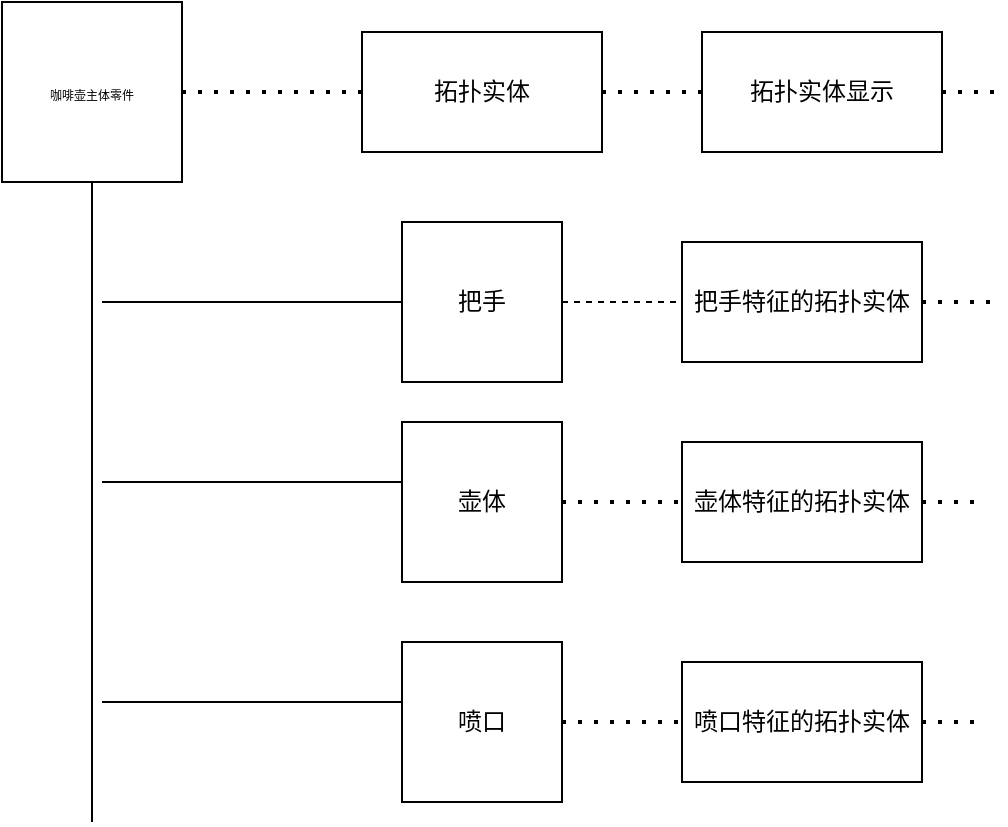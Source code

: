 <mxfile version="21.0.2" type="github">
  <diagram name="第 1 页" id="uyPp93qnXsECbyg0CNl7">
    <mxGraphModel dx="840" dy="572" grid="1" gridSize="10" guides="1" tooltips="1" connect="1" arrows="1" fold="1" page="1" pageScale="1" pageWidth="827" pageHeight="1169" math="0" shadow="0">
      <root>
        <mxCell id="0" />
        <mxCell id="1" parent="0" />
        <mxCell id="X25GwsUYdLY2WXFb-KyI-1" value="&lt;font style=&quot;font-size: 6px;&quot;&gt;咖啡壶主体零件&lt;/font&gt;" style="whiteSpace=wrap;html=1;aspect=fixed;" vertex="1" parent="1">
          <mxGeometry x="40" y="140" width="90" height="90" as="geometry" />
        </mxCell>
        <mxCell id="X25GwsUYdLY2WXFb-KyI-2" value="" style="endArrow=none;dashed=1;html=1;dashPattern=1 3;strokeWidth=2;rounded=0;exitX=1;exitY=0.5;exitDx=0;exitDy=0;" edge="1" parent="1" source="X25GwsUYdLY2WXFb-KyI-1">
          <mxGeometry width="50" height="50" relative="1" as="geometry">
            <mxPoint x="160" y="320" as="sourcePoint" />
            <mxPoint x="220" y="185" as="targetPoint" />
          </mxGeometry>
        </mxCell>
        <mxCell id="X25GwsUYdLY2WXFb-KyI-3" value="拓扑实体" style="rounded=0;whiteSpace=wrap;html=1;" vertex="1" parent="1">
          <mxGeometry x="220" y="155" width="120" height="60" as="geometry" />
        </mxCell>
        <mxCell id="X25GwsUYdLY2WXFb-KyI-4" value="" style="endArrow=none;dashed=1;html=1;dashPattern=1 3;strokeWidth=2;rounded=0;exitX=1;exitY=0.5;exitDx=0;exitDy=0;" edge="1" parent="1" source="X25GwsUYdLY2WXFb-KyI-3">
          <mxGeometry width="50" height="50" relative="1" as="geometry">
            <mxPoint x="410" y="270" as="sourcePoint" />
            <mxPoint x="390" y="185" as="targetPoint" />
          </mxGeometry>
        </mxCell>
        <mxCell id="X25GwsUYdLY2WXFb-KyI-5" value="拓扑实体显示" style="rounded=0;whiteSpace=wrap;html=1;" vertex="1" parent="1">
          <mxGeometry x="390" y="155" width="120" height="60" as="geometry" />
        </mxCell>
        <mxCell id="X25GwsUYdLY2WXFb-KyI-7" value="" style="endArrow=none;html=1;rounded=0;exitX=0.5;exitY=1;exitDx=0;exitDy=0;" edge="1" parent="1" source="X25GwsUYdLY2WXFb-KyI-1">
          <mxGeometry width="50" height="50" relative="1" as="geometry">
            <mxPoint x="120" y="280" as="sourcePoint" />
            <mxPoint x="85" y="550" as="targetPoint" />
          </mxGeometry>
        </mxCell>
        <mxCell id="X25GwsUYdLY2WXFb-KyI-8" value="" style="endArrow=none;html=1;rounded=0;" edge="1" parent="1">
          <mxGeometry width="50" height="50" relative="1" as="geometry">
            <mxPoint x="90" y="290" as="sourcePoint" />
            <mxPoint x="240" y="290" as="targetPoint" />
          </mxGeometry>
        </mxCell>
        <mxCell id="X25GwsUYdLY2WXFb-KyI-9" value="" style="endArrow=none;html=1;rounded=0;" edge="1" parent="1">
          <mxGeometry width="50" height="50" relative="1" as="geometry">
            <mxPoint x="90" y="380" as="sourcePoint" />
            <mxPoint x="240" y="380" as="targetPoint" />
          </mxGeometry>
        </mxCell>
        <mxCell id="X25GwsUYdLY2WXFb-KyI-10" value="" style="endArrow=none;html=1;rounded=0;" edge="1" parent="1">
          <mxGeometry width="50" height="50" relative="1" as="geometry">
            <mxPoint x="90" y="490" as="sourcePoint" />
            <mxPoint x="240" y="490" as="targetPoint" />
          </mxGeometry>
        </mxCell>
        <mxCell id="X25GwsUYdLY2WXFb-KyI-11" value="把手" style="whiteSpace=wrap;html=1;aspect=fixed;" vertex="1" parent="1">
          <mxGeometry x="240" y="250" width="80" height="80" as="geometry" />
        </mxCell>
        <mxCell id="X25GwsUYdLY2WXFb-KyI-12" value="壶体" style="whiteSpace=wrap;html=1;aspect=fixed;" vertex="1" parent="1">
          <mxGeometry x="240" y="350" width="80" height="80" as="geometry" />
        </mxCell>
        <mxCell id="X25GwsUYdLY2WXFb-KyI-13" value="喷口" style="whiteSpace=wrap;html=1;aspect=fixed;" vertex="1" parent="1">
          <mxGeometry x="240" y="460" width="80" height="80" as="geometry" />
        </mxCell>
        <mxCell id="X25GwsUYdLY2WXFb-KyI-14" value="" style="endArrow=none;dashed=1;html=1;dashPattern=1 3;strokeWidth=2;rounded=0;exitX=1;exitY=0.5;exitDx=0;exitDy=0;" edge="1" parent="1" source="X25GwsUYdLY2WXFb-KyI-5">
          <mxGeometry width="50" height="50" relative="1" as="geometry">
            <mxPoint x="160" y="400" as="sourcePoint" />
            <mxPoint x="540" y="185" as="targetPoint" />
          </mxGeometry>
        </mxCell>
        <mxCell id="X25GwsUYdLY2WXFb-KyI-15" value="" style="endArrow=none;dashed=1;html=1;rounded=0;exitX=1;exitY=0.5;exitDx=0;exitDy=0;" edge="1" parent="1" source="X25GwsUYdLY2WXFb-KyI-11">
          <mxGeometry width="50" height="50" relative="1" as="geometry">
            <mxPoint x="380" y="320" as="sourcePoint" />
            <mxPoint x="380" y="290" as="targetPoint" />
          </mxGeometry>
        </mxCell>
        <mxCell id="X25GwsUYdLY2WXFb-KyI-16" value="把手特征的拓扑实体" style="rounded=0;whiteSpace=wrap;html=1;" vertex="1" parent="1">
          <mxGeometry x="380" y="260" width="120" height="60" as="geometry" />
        </mxCell>
        <mxCell id="X25GwsUYdLY2WXFb-KyI-17" value="" style="endArrow=none;dashed=1;html=1;dashPattern=1 3;strokeWidth=2;rounded=0;exitX=1;exitY=0.5;exitDx=0;exitDy=0;" edge="1" parent="1" source="X25GwsUYdLY2WXFb-KyI-12">
          <mxGeometry width="50" height="50" relative="1" as="geometry">
            <mxPoint x="350" y="420" as="sourcePoint" />
            <mxPoint x="380" y="390" as="targetPoint" />
          </mxGeometry>
        </mxCell>
        <mxCell id="X25GwsUYdLY2WXFb-KyI-18" value="壶体特征的拓扑实体" style="rounded=0;whiteSpace=wrap;html=1;" vertex="1" parent="1">
          <mxGeometry x="380" y="360" width="120" height="60" as="geometry" />
        </mxCell>
        <mxCell id="X25GwsUYdLY2WXFb-KyI-19" value="" style="endArrow=none;dashed=1;html=1;dashPattern=1 3;strokeWidth=2;rounded=0;exitX=1;exitY=0.5;exitDx=0;exitDy=0;" edge="1" parent="1" source="X25GwsUYdLY2WXFb-KyI-13">
          <mxGeometry width="50" height="50" relative="1" as="geometry">
            <mxPoint x="340" y="530" as="sourcePoint" />
            <mxPoint x="380" y="500" as="targetPoint" />
          </mxGeometry>
        </mxCell>
        <mxCell id="X25GwsUYdLY2WXFb-KyI-20" value="喷口特征的拓扑实体" style="rounded=0;whiteSpace=wrap;html=1;" vertex="1" parent="1">
          <mxGeometry x="380" y="470" width="120" height="60" as="geometry" />
        </mxCell>
        <mxCell id="X25GwsUYdLY2WXFb-KyI-21" value="" style="endArrow=none;dashed=1;html=1;dashPattern=1 3;strokeWidth=2;rounded=0;exitX=1;exitY=0.5;exitDx=0;exitDy=0;" edge="1" parent="1" source="X25GwsUYdLY2WXFb-KyI-16">
          <mxGeometry width="50" height="50" relative="1" as="geometry">
            <mxPoint x="550" y="310" as="sourcePoint" />
            <mxPoint x="540" y="290" as="targetPoint" />
          </mxGeometry>
        </mxCell>
        <mxCell id="X25GwsUYdLY2WXFb-KyI-22" value="" style="endArrow=none;dashed=1;html=1;dashPattern=1 3;strokeWidth=2;rounded=0;exitX=1;exitY=0.5;exitDx=0;exitDy=0;" edge="1" parent="1" source="X25GwsUYdLY2WXFb-KyI-18">
          <mxGeometry width="50" height="50" relative="1" as="geometry">
            <mxPoint x="530" y="420" as="sourcePoint" />
            <mxPoint x="530" y="390" as="targetPoint" />
          </mxGeometry>
        </mxCell>
        <mxCell id="X25GwsUYdLY2WXFb-KyI-23" value="" style="endArrow=none;dashed=1;html=1;dashPattern=1 3;strokeWidth=2;rounded=0;exitX=1;exitY=0.5;exitDx=0;exitDy=0;" edge="1" parent="1" source="X25GwsUYdLY2WXFb-KyI-20">
          <mxGeometry width="50" height="50" relative="1" as="geometry">
            <mxPoint x="540" y="530" as="sourcePoint" />
            <mxPoint x="530" y="500" as="targetPoint" />
          </mxGeometry>
        </mxCell>
      </root>
    </mxGraphModel>
  </diagram>
</mxfile>
